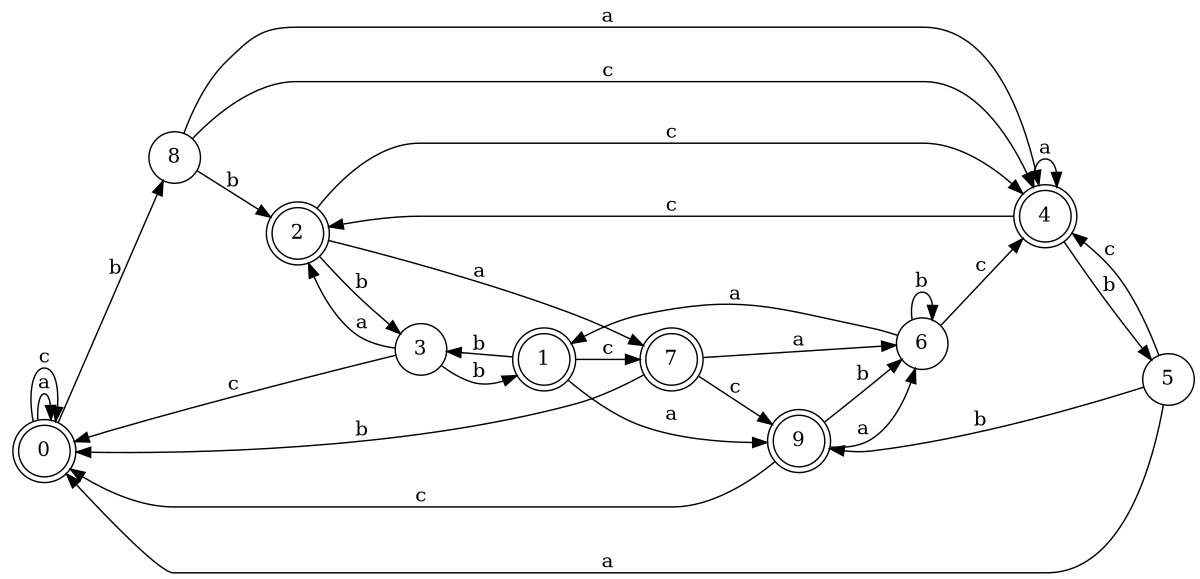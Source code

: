 digraph n8_9 {
__start0 [label="" shape="none"];

rankdir=LR;
size="8,5";

s0 [style="rounded,filled", color="black", fillcolor="white" shape="doublecircle", label="0"];
s1 [style="rounded,filled", color="black", fillcolor="white" shape="doublecircle", label="1"];
s2 [style="rounded,filled", color="black", fillcolor="white" shape="doublecircle", label="2"];
s3 [style="filled", color="black", fillcolor="white" shape="circle", label="3"];
s4 [style="rounded,filled", color="black", fillcolor="white" shape="doublecircle", label="4"];
s5 [style="filled", color="black", fillcolor="white" shape="circle", label="5"];
s6 [style="filled", color="black", fillcolor="white" shape="circle", label="6"];
s7 [style="rounded,filled", color="black", fillcolor="white" shape="doublecircle", label="7"];
s8 [style="filled", color="black", fillcolor="white" shape="circle", label="8"];
s9 [style="rounded,filled", color="black", fillcolor="white" shape="doublecircle", label="9"];
s0 -> s0 [label="a"];
s0 -> s8 [label="b"];
s0 -> s0 [label="c"];
s1 -> s9 [label="a"];
s1 -> s3 [label="b"];
s1 -> s7 [label="c"];
s2 -> s7 [label="a"];
s2 -> s3 [label="b"];
s2 -> s4 [label="c"];
s3 -> s2 [label="a"];
s3 -> s1 [label="b"];
s3 -> s0 [label="c"];
s4 -> s4 [label="a"];
s4 -> s5 [label="b"];
s4 -> s2 [label="c"];
s5 -> s0 [label="a"];
s5 -> s9 [label="b"];
s5 -> s4 [label="c"];
s6 -> s1 [label="a"];
s6 -> s6 [label="b"];
s6 -> s4 [label="c"];
s7 -> s6 [label="a"];
s7 -> s0 [label="b"];
s7 -> s9 [label="c"];
s8 -> s4 [label="a"];
s8 -> s2 [label="b"];
s8 -> s4 [label="c"];
s9 -> s6 [label="a"];
s9 -> s6 [label="b"];
s9 -> s0 [label="c"];

}